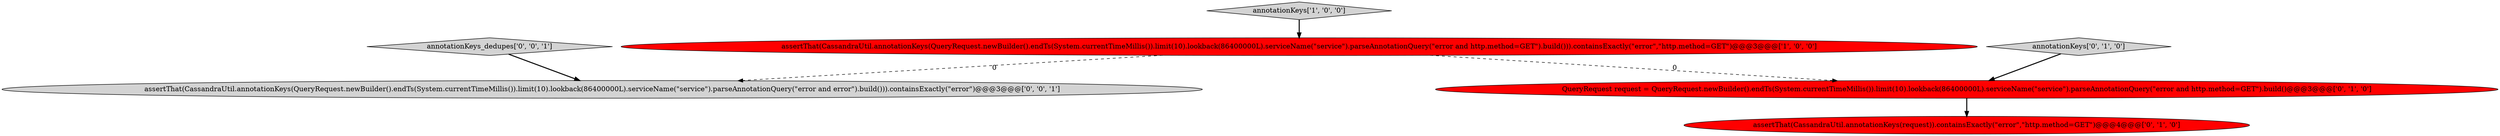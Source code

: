 digraph {
5 [style = filled, label = "assertThat(CassandraUtil.annotationKeys(QueryRequest.newBuilder().endTs(System.currentTimeMillis()).limit(10).lookback(86400000L).serviceName(\"service\").parseAnnotationQuery(\"error and error\").build())).containsExactly(\"error\")@@@3@@@['0', '0', '1']", fillcolor = lightgray, shape = ellipse image = "AAA0AAABBB3BBB"];
2 [style = filled, label = "assertThat(CassandraUtil.annotationKeys(request)).containsExactly(\"error\",\"http.method=GET\")@@@4@@@['0', '1', '0']", fillcolor = red, shape = ellipse image = "AAA1AAABBB2BBB"];
3 [style = filled, label = "QueryRequest request = QueryRequest.newBuilder().endTs(System.currentTimeMillis()).limit(10).lookback(86400000L).serviceName(\"service\").parseAnnotationQuery(\"error and http.method=GET\").build()@@@3@@@['0', '1', '0']", fillcolor = red, shape = ellipse image = "AAA1AAABBB2BBB"];
4 [style = filled, label = "annotationKeys['0', '1', '0']", fillcolor = lightgray, shape = diamond image = "AAA0AAABBB2BBB"];
6 [style = filled, label = "annotationKeys_dedupes['0', '0', '1']", fillcolor = lightgray, shape = diamond image = "AAA0AAABBB3BBB"];
0 [style = filled, label = "assertThat(CassandraUtil.annotationKeys(QueryRequest.newBuilder().endTs(System.currentTimeMillis()).limit(10).lookback(86400000L).serviceName(\"service\").parseAnnotationQuery(\"error and http.method=GET\").build())).containsExactly(\"error\",\"http.method=GET\")@@@3@@@['1', '0', '0']", fillcolor = red, shape = ellipse image = "AAA1AAABBB1BBB"];
1 [style = filled, label = "annotationKeys['1', '0', '0']", fillcolor = lightgray, shape = diamond image = "AAA0AAABBB1BBB"];
4->3 [style = bold, label=""];
6->5 [style = bold, label=""];
0->3 [style = dashed, label="0"];
1->0 [style = bold, label=""];
3->2 [style = bold, label=""];
0->5 [style = dashed, label="0"];
}
